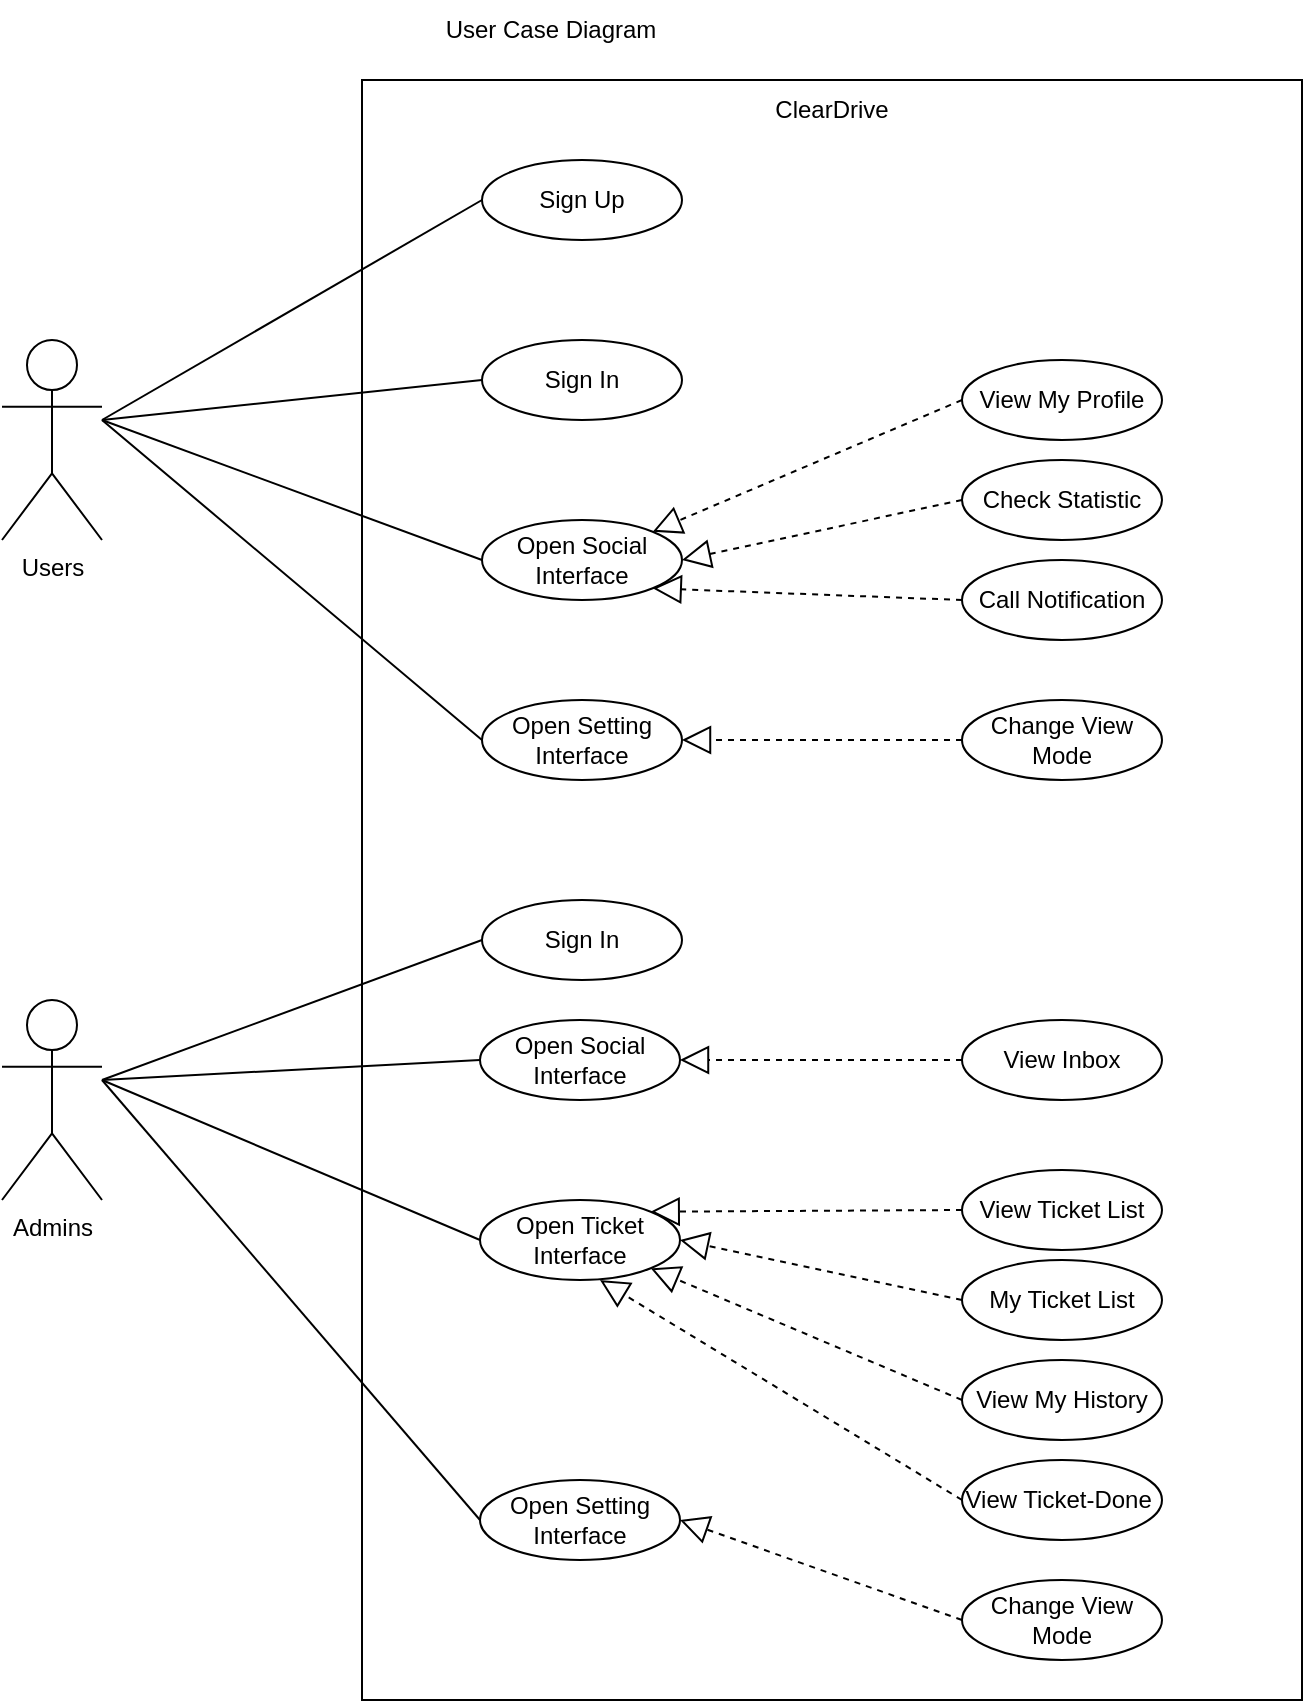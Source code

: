 <mxfile version="24.8.9">
  <diagram name="1 oldal" id="2GsJcBJBUaCGhlCQ27vs">
    <mxGraphModel grid="1" page="1" gridSize="10" guides="1" tooltips="1" connect="1" arrows="1" fold="1" pageScale="1" pageWidth="827" pageHeight="1169" math="0" shadow="0">
      <root>
        <mxCell id="0" />
        <mxCell id="1" parent="0" />
        <mxCell id="hhW8Z-JBQLLbQu6gxI80-1" value="" style="rounded=0;whiteSpace=wrap;html=1;hachureGap=4;fontFamily=Architects Daughter;fontSource=https%3A%2F%2Ffonts.googleapis.com%2Fcss%3Ffamily%3DArchitects%2BDaughter;labelBackgroundColor=none;" vertex="1" parent="1">
          <mxGeometry x="320" y="40" width="470" height="810" as="geometry" />
        </mxCell>
        <mxCell id="hhW8Z-JBQLLbQu6gxI80-2" value="&lt;div&gt;ClearDrive&lt;/div&gt;" style="text;html=1;align=center;verticalAlign=middle;whiteSpace=wrap;rounded=0;" vertex="1" parent="1">
          <mxGeometry x="370" y="40" width="370" height="30" as="geometry" />
        </mxCell>
        <mxCell id="hhW8Z-JBQLLbQu6gxI80-4" value="Users" style="shape=umlActor;verticalLabelPosition=bottom;verticalAlign=top;html=1;" vertex="1" parent="1">
          <mxGeometry x="140" y="170" width="50" height="100" as="geometry" />
        </mxCell>
        <mxCell id="hhW8Z-JBQLLbQu6gxI80-7" value="Admins" style="shape=umlActor;verticalLabelPosition=bottom;verticalAlign=top;html=1;" vertex="1" parent="1">
          <mxGeometry x="140" y="500" width="50" height="100" as="geometry" />
        </mxCell>
        <mxCell id="hhW8Z-JBQLLbQu6gxI80-8" value="Sign Up" style="ellipse;whiteSpace=wrap;html=1;" vertex="1" parent="1">
          <mxGeometry x="380" y="80" width="100" height="40" as="geometry" />
        </mxCell>
        <mxCell id="hhW8Z-JBQLLbQu6gxI80-9" value="Sign In" style="ellipse;whiteSpace=wrap;html=1;" vertex="1" parent="1">
          <mxGeometry x="380" y="170" width="100" height="40" as="geometry" />
        </mxCell>
        <mxCell id="hhW8Z-JBQLLbQu6gxI80-10" value="Open Ticket Interface" style="ellipse;whiteSpace=wrap;html=1;" vertex="1" parent="1">
          <mxGeometry x="379" y="600" width="100" height="40" as="geometry" />
        </mxCell>
        <mxCell id="hhW8Z-JBQLLbQu6gxI80-11" value="Open Setting Interface" style="ellipse;whiteSpace=wrap;html=1;" vertex="1" parent="1">
          <mxGeometry x="379" y="740" width="100" height="40" as="geometry" />
        </mxCell>
        <mxCell id="hhW8Z-JBQLLbQu6gxI80-13" value="Open Setting Interface" style="ellipse;whiteSpace=wrap;html=1;" vertex="1" parent="1">
          <mxGeometry x="380" y="350" width="100" height="40" as="geometry" />
        </mxCell>
        <mxCell id="hhW8Z-JBQLLbQu6gxI80-14" value="Sign In" style="ellipse;whiteSpace=wrap;html=1;" vertex="1" parent="1">
          <mxGeometry x="380" y="450" width="100" height="40" as="geometry" />
        </mxCell>
        <mxCell id="hhW8Z-JBQLLbQu6gxI80-16" value="Open Social Interface" style="ellipse;whiteSpace=wrap;html=1;" vertex="1" parent="1">
          <mxGeometry x="380" y="260" width="100" height="40" as="geometry" />
        </mxCell>
        <mxCell id="hhW8Z-JBQLLbQu6gxI80-19" value="Change View Mode" style="ellipse;whiteSpace=wrap;html=1;" vertex="1" parent="1">
          <mxGeometry x="620" y="350" width="100" height="40" as="geometry" />
        </mxCell>
        <mxCell id="hhW8Z-JBQLLbQu6gxI80-20" value="View My Profile" style="ellipse;whiteSpace=wrap;html=1;" vertex="1" parent="1">
          <mxGeometry x="620" y="180" width="100" height="40" as="geometry" />
        </mxCell>
        <mxCell id="hhW8Z-JBQLLbQu6gxI80-21" value="Check Statistic" style="ellipse;whiteSpace=wrap;html=1;" vertex="1" parent="1">
          <mxGeometry x="620" y="230" width="100" height="40" as="geometry" />
        </mxCell>
        <mxCell id="hhW8Z-JBQLLbQu6gxI80-23" value="Change View Mode" style="ellipse;whiteSpace=wrap;html=1;" vertex="1" parent="1">
          <mxGeometry x="620" y="790" width="100" height="40" as="geometry" />
        </mxCell>
        <mxCell id="hhW8Z-JBQLLbQu6gxI80-24" value="Open Social Interface" style="ellipse;whiteSpace=wrap;html=1;" vertex="1" parent="1">
          <mxGeometry x="379" y="510" width="100" height="40" as="geometry" />
        </mxCell>
        <mxCell id="hhW8Z-JBQLLbQu6gxI80-25" value="View Inbox" style="ellipse;whiteSpace=wrap;html=1;" vertex="1" parent="1">
          <mxGeometry x="620" y="510" width="100" height="40" as="geometry" />
        </mxCell>
        <mxCell id="hhW8Z-JBQLLbQu6gxI80-26" value="View Ticket List" style="ellipse;whiteSpace=wrap;html=1;" vertex="1" parent="1">
          <mxGeometry x="620" y="585" width="100" height="40" as="geometry" />
        </mxCell>
        <mxCell id="hhW8Z-JBQLLbQu6gxI80-27" value="My Ticket List" style="ellipse;whiteSpace=wrap;html=1;" vertex="1" parent="1">
          <mxGeometry x="620" y="630" width="100" height="40" as="geometry" />
        </mxCell>
        <mxCell id="hhW8Z-JBQLLbQu6gxI80-28" value="View My History" style="ellipse;whiteSpace=wrap;html=1;" vertex="1" parent="1">
          <mxGeometry x="620" y="680" width="100" height="40" as="geometry" />
        </mxCell>
        <mxCell id="hhW8Z-JBQLLbQu6gxI80-29" value="View Ticket-Done&amp;nbsp;" style="ellipse;whiteSpace=wrap;html=1;" vertex="1" parent="1">
          <mxGeometry x="620" y="730" width="100" height="40" as="geometry" />
        </mxCell>
        <mxCell id="ECX0oYRPEimwP15P8W9r-1" value="" style="endArrow=none;html=1;rounded=0;entryX=0;entryY=0.5;entryDx=0;entryDy=0;" edge="1" parent="1" target="hhW8Z-JBQLLbQu6gxI80-8">
          <mxGeometry width="50" height="50" relative="1" as="geometry">
            <mxPoint x="190" y="210" as="sourcePoint" />
            <mxPoint x="440" y="250" as="targetPoint" />
          </mxGeometry>
        </mxCell>
        <mxCell id="ECX0oYRPEimwP15P8W9r-2" value="" style="endArrow=none;html=1;rounded=0;entryX=0;entryY=0.5;entryDx=0;entryDy=0;" edge="1" parent="1" target="hhW8Z-JBQLLbQu6gxI80-9">
          <mxGeometry width="50" height="50" relative="1" as="geometry">
            <mxPoint x="190" y="210" as="sourcePoint" />
            <mxPoint x="440" y="250" as="targetPoint" />
          </mxGeometry>
        </mxCell>
        <mxCell id="ECX0oYRPEimwP15P8W9r-3" value="" style="endArrow=none;html=1;rounded=0;entryX=0;entryY=0.5;entryDx=0;entryDy=0;" edge="1" parent="1" target="hhW8Z-JBQLLbQu6gxI80-16">
          <mxGeometry width="50" height="50" relative="1" as="geometry">
            <mxPoint x="190" y="210" as="sourcePoint" />
            <mxPoint x="440" y="250" as="targetPoint" />
          </mxGeometry>
        </mxCell>
        <mxCell id="ECX0oYRPEimwP15P8W9r-4" value="" style="endArrow=none;html=1;rounded=0;entryX=0;entryY=0.5;entryDx=0;entryDy=0;" edge="1" parent="1" target="hhW8Z-JBQLLbQu6gxI80-13">
          <mxGeometry width="50" height="50" relative="1" as="geometry">
            <mxPoint x="190" y="210" as="sourcePoint" />
            <mxPoint x="440" y="250" as="targetPoint" />
          </mxGeometry>
        </mxCell>
        <mxCell id="ECX0oYRPEimwP15P8W9r-5" value="" style="endArrow=block;dashed=1;endFill=0;endSize=12;html=1;rounded=0;exitX=0;exitY=0.5;exitDx=0;exitDy=0;entryX=1;entryY=0;entryDx=0;entryDy=0;" edge="1" parent="1" source="hhW8Z-JBQLLbQu6gxI80-20" target="hhW8Z-JBQLLbQu6gxI80-16">
          <mxGeometry width="160" relative="1" as="geometry">
            <mxPoint x="330" y="280" as="sourcePoint" />
            <mxPoint x="490" y="280" as="targetPoint" />
          </mxGeometry>
        </mxCell>
        <mxCell id="ECX0oYRPEimwP15P8W9r-6" value="" style="endArrow=block;dashed=1;endFill=0;endSize=12;html=1;rounded=0;exitX=0;exitY=0.5;exitDx=0;exitDy=0;" edge="1" parent="1" source="hhW8Z-JBQLLbQu6gxI80-21">
          <mxGeometry width="160" relative="1" as="geometry">
            <mxPoint x="330" y="280" as="sourcePoint" />
            <mxPoint x="480" y="280" as="targetPoint" />
          </mxGeometry>
        </mxCell>
        <mxCell id="ECX0oYRPEimwP15P8W9r-7" value="" style="endArrow=block;dashed=1;endFill=0;endSize=12;html=1;rounded=0;exitX=0;exitY=0.5;exitDx=0;exitDy=0;entryX=1;entryY=0.5;entryDx=0;entryDy=0;" edge="1" parent="1" source="hhW8Z-JBQLLbQu6gxI80-19" target="hhW8Z-JBQLLbQu6gxI80-13">
          <mxGeometry width="160" relative="1" as="geometry">
            <mxPoint x="330" y="280" as="sourcePoint" />
            <mxPoint x="490" y="280" as="targetPoint" />
          </mxGeometry>
        </mxCell>
        <mxCell id="ECX0oYRPEimwP15P8W9r-9" value="" style="endArrow=none;html=1;rounded=0;entryX=0;entryY=0.5;entryDx=0;entryDy=0;" edge="1" parent="1" target="hhW8Z-JBQLLbQu6gxI80-14">
          <mxGeometry width="50" height="50" relative="1" as="geometry">
            <mxPoint x="190" y="540" as="sourcePoint" />
            <mxPoint x="440" y="650" as="targetPoint" />
          </mxGeometry>
        </mxCell>
        <mxCell id="ECX0oYRPEimwP15P8W9r-10" value="" style="endArrow=none;html=1;rounded=0;entryX=0;entryY=0.5;entryDx=0;entryDy=0;" edge="1" parent="1" target="hhW8Z-JBQLLbQu6gxI80-24">
          <mxGeometry width="50" height="50" relative="1" as="geometry">
            <mxPoint x="190" y="540" as="sourcePoint" />
            <mxPoint x="440" y="650" as="targetPoint" />
          </mxGeometry>
        </mxCell>
        <mxCell id="ECX0oYRPEimwP15P8W9r-11" value="" style="endArrow=none;html=1;rounded=0;entryX=0;entryY=0.5;entryDx=0;entryDy=0;" edge="1" parent="1" target="hhW8Z-JBQLLbQu6gxI80-10">
          <mxGeometry width="50" height="50" relative="1" as="geometry">
            <mxPoint x="190" y="540" as="sourcePoint" />
            <mxPoint x="440" y="650" as="targetPoint" />
          </mxGeometry>
        </mxCell>
        <mxCell id="ECX0oYRPEimwP15P8W9r-12" value="" style="endArrow=none;html=1;rounded=0;entryX=0;entryY=0.5;entryDx=0;entryDy=0;" edge="1" parent="1" target="hhW8Z-JBQLLbQu6gxI80-11">
          <mxGeometry width="50" height="50" relative="1" as="geometry">
            <mxPoint x="190" y="540" as="sourcePoint" />
            <mxPoint x="440" y="650" as="targetPoint" />
          </mxGeometry>
        </mxCell>
        <mxCell id="ECX0oYRPEimwP15P8W9r-13" value="" style="endArrow=block;dashed=1;endFill=0;endSize=12;html=1;rounded=0;exitX=0;exitY=0.5;exitDx=0;exitDy=0;entryX=1;entryY=0.5;entryDx=0;entryDy=0;" edge="1" parent="1" source="hhW8Z-JBQLLbQu6gxI80-25" target="hhW8Z-JBQLLbQu6gxI80-24">
          <mxGeometry width="160" relative="1" as="geometry">
            <mxPoint x="330" y="680" as="sourcePoint" />
            <mxPoint x="490" y="680" as="targetPoint" />
          </mxGeometry>
        </mxCell>
        <mxCell id="ECX0oYRPEimwP15P8W9r-14" value="" style="endArrow=block;dashed=1;endFill=0;endSize=12;html=1;rounded=0;entryX=1;entryY=0;entryDx=0;entryDy=0;exitX=0;exitY=0.5;exitDx=0;exitDy=0;" edge="1" parent="1" source="hhW8Z-JBQLLbQu6gxI80-26" target="hhW8Z-JBQLLbQu6gxI80-10">
          <mxGeometry width="160" relative="1" as="geometry">
            <mxPoint x="330" y="680" as="sourcePoint" />
            <mxPoint x="490" y="680" as="targetPoint" />
          </mxGeometry>
        </mxCell>
        <mxCell id="ECX0oYRPEimwP15P8W9r-15" value="" style="endArrow=block;dashed=1;endFill=0;endSize=12;html=1;rounded=0;exitX=0;exitY=0.5;exitDx=0;exitDy=0;entryX=1;entryY=0.5;entryDx=0;entryDy=0;" edge="1" parent="1" source="hhW8Z-JBQLLbQu6gxI80-27" target="hhW8Z-JBQLLbQu6gxI80-10">
          <mxGeometry width="160" relative="1" as="geometry">
            <mxPoint x="330" y="680" as="sourcePoint" />
            <mxPoint x="490" y="680" as="targetPoint" />
          </mxGeometry>
        </mxCell>
        <mxCell id="ECX0oYRPEimwP15P8W9r-16" value="" style="endArrow=block;dashed=1;endFill=0;endSize=12;html=1;rounded=0;exitX=0;exitY=0.5;exitDx=0;exitDy=0;entryX=1;entryY=1;entryDx=0;entryDy=0;" edge="1" parent="1" source="hhW8Z-JBQLLbQu6gxI80-28" target="hhW8Z-JBQLLbQu6gxI80-10">
          <mxGeometry width="160" relative="1" as="geometry">
            <mxPoint x="330" y="680" as="sourcePoint" />
            <mxPoint x="490" y="680" as="targetPoint" />
          </mxGeometry>
        </mxCell>
        <mxCell id="ECX0oYRPEimwP15P8W9r-17" value="" style="endArrow=block;dashed=1;endFill=0;endSize=12;html=1;rounded=0;exitX=0;exitY=0.5;exitDx=0;exitDy=0;entryX=0.6;entryY=1;entryDx=0;entryDy=0;entryPerimeter=0;" edge="1" parent="1" source="hhW8Z-JBQLLbQu6gxI80-29" target="hhW8Z-JBQLLbQu6gxI80-10">
          <mxGeometry width="160" relative="1" as="geometry">
            <mxPoint x="330" y="680" as="sourcePoint" />
            <mxPoint x="490" y="680" as="targetPoint" />
          </mxGeometry>
        </mxCell>
        <mxCell id="ECX0oYRPEimwP15P8W9r-18" value="" style="endArrow=block;dashed=1;endFill=0;endSize=12;html=1;rounded=0;exitX=0;exitY=0.5;exitDx=0;exitDy=0;entryX=1;entryY=0.5;entryDx=0;entryDy=0;" edge="1" parent="1" source="hhW8Z-JBQLLbQu6gxI80-23" target="hhW8Z-JBQLLbQu6gxI80-11">
          <mxGeometry width="160" relative="1" as="geometry">
            <mxPoint x="330" y="680" as="sourcePoint" />
            <mxPoint x="490" y="680" as="targetPoint" />
          </mxGeometry>
        </mxCell>
        <mxCell id="XAmQJ79bDcO72X74p97H-1" value="User Case Diagram" style="text;html=1;align=center;verticalAlign=middle;resizable=0;points=[];autosize=1;strokeColor=none;fillColor=none;" vertex="1" parent="1">
          <mxGeometry x="349" width="130" height="30" as="geometry" />
        </mxCell>
        <mxCell id="scbvG0yXFxM66pa3tta6-1" value="Call Notification" style="ellipse;whiteSpace=wrap;html=1;" vertex="1" parent="1">
          <mxGeometry x="620" y="280" width="100" height="40" as="geometry" />
        </mxCell>
        <mxCell id="scbvG0yXFxM66pa3tta6-3" value="" style="endArrow=block;dashed=1;endFill=0;endSize=12;html=1;rounded=0;exitX=0;exitY=0.5;exitDx=0;exitDy=0;entryX=1;entryY=1;entryDx=0;entryDy=0;" edge="1" parent="1" source="scbvG0yXFxM66pa3tta6-1" target="hhW8Z-JBQLLbQu6gxI80-16">
          <mxGeometry width="160" relative="1" as="geometry">
            <mxPoint x="630" y="260" as="sourcePoint" />
            <mxPoint x="490" y="290" as="targetPoint" />
          </mxGeometry>
        </mxCell>
      </root>
    </mxGraphModel>
  </diagram>
</mxfile>
